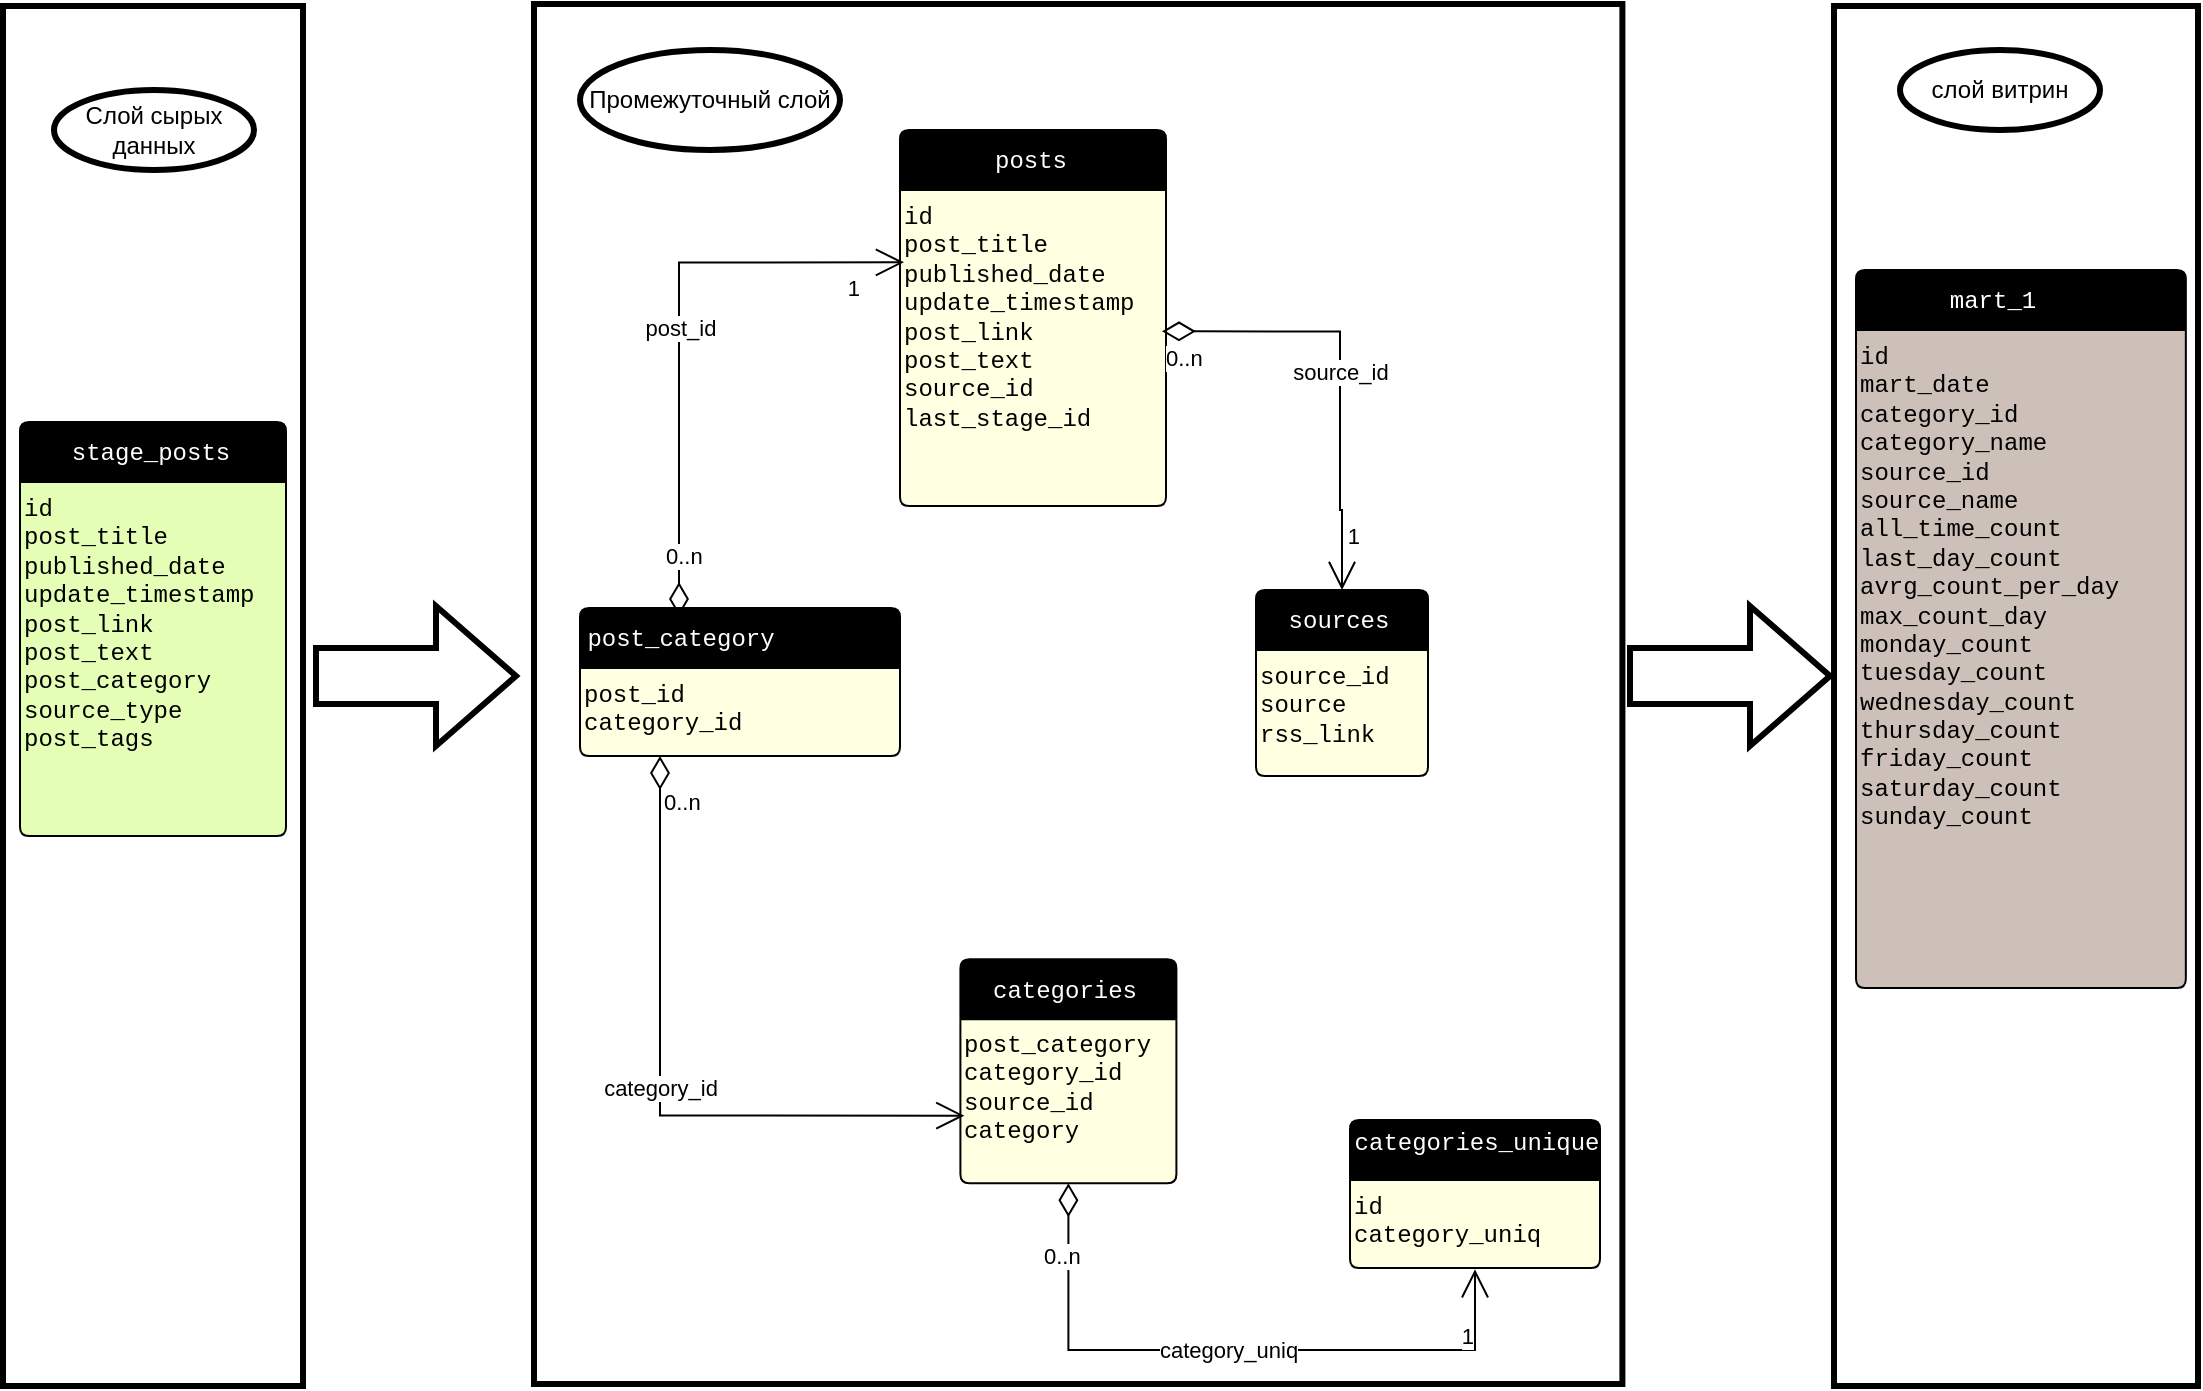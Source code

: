 <mxfile version="20.7.4" type="device"><diagram name="Page 2" id="0"><mxGraphModel dx="1360" dy="837" grid="1" gridSize="10" guides="1" tooltips="1" connect="1" arrows="1" fold="1" page="1" pageScale="1" pageWidth="1100" pageHeight="850" math="0" shadow="0"><root><mxCell id="0"/><mxCell id="1" parent="0"/><UserObject label="" tooltip="Слой DDS" id="LEOHL58knCdDuqSvFnsH-14"><mxCell style="verticalLabelPosition=bottom;verticalAlign=top;html=1;shape=mxgraph.basic.rect;fillColor2=none;strokeWidth=3;size=20;indent=5;perimeterSpacing=2;" vertex="1" parent="1"><mxGeometry x="917" y="158" width="182" height="690" as="geometry"/></mxCell></UserObject><UserObject label="" tooltip="Слой DDS" id="LEOHL58knCdDuqSvFnsH-13"><mxCell style="verticalLabelPosition=bottom;verticalAlign=top;html=1;shape=mxgraph.basic.rect;fillColor2=none;strokeWidth=3;size=20;indent=5;perimeterSpacing=2;" vertex="1" parent="1"><mxGeometry x="1.5" y="158" width="150" height="690" as="geometry"/></mxCell></UserObject><UserObject label="" tooltip="Слой DDS" id="LEOHL58knCdDuqSvFnsH-9"><mxCell style="verticalLabelPosition=bottom;verticalAlign=top;html=1;shape=mxgraph.basic.rect;fillColor2=none;strokeWidth=3;size=20;indent=5;perimeterSpacing=2;" vertex="1" parent="1"><mxGeometry x="267" y="157" width="544.2" height="690" as="geometry"/></mxCell></UserObject><mxCell id="2" style="graphMlID=entity0;gradientDirection=east;shape=swimlane;startSize=30;rounded=1;arcSize=5;collapsible=0;fillColor=undefined;strokeColor=#000000;strokeWidth=1.0;swimlaneFillColor=#FFFFE1" parent="1" vertex="1"><mxGeometry x="480.2" y="634.67" width="108" height="112" as="geometry"/></mxCell><mxCell id="0.0.0" value="post_category&lt;br/&gt;category_id&lt;br/&gt;source_id&lt;br/&gt;category&#9;&#9;&#9;&#9;&#9;&#9;" style="text;html=1;spacing=0;align=left;fontFamily=courier;fontSize=12;fontStyle=0;=center;fontColor=#000000" parent="2" vertex="1"><mxGeometry x="2" y="31.668" width="104" height="62" as="geometry"/></mxCell><mxCell id="0.0.1" value="categories" style="text;html=1;spacing=0;align=center;fontFamily=courier;fontSize=12;fontStyle=0;=center;fontColor=#ffffff" parent="2" vertex="1"><mxGeometry y="4" width="104" height="22" as="geometry"/></mxCell><mxCell id="3" style="graphMlID=entity1;gradientDirection=east;shape=swimlane;startSize=30;rounded=1;arcSize=5;collapsible=0;fillColor=undefined;strokeColor=#000000;strokeWidth=1.0;swimlaneFillColor=#FFFFE1" parent="1" vertex="1"><mxGeometry x="675" y="715" width="125" height="74" as="geometry"/></mxCell><mxCell id="0.1.0" value="id&lt;br/&gt;category_uniq&#9;&#9;&#9;&#9;&#9;&#9;" style="text;html=1;spacing=0;align=left;fontFamily=courier;fontSize=12;fontStyle=0;=center;fontColor=#000000" parent="3" vertex="1"><mxGeometry x="2" y="31.668" width="121" height="43" as="geometry"/></mxCell><mxCell id="0.1.1" value="categories_unique" style="text;html=1;spacing=0;align=center;fontFamily=courier;fontSize=12;fontStyle=0;=center;fontColor=#ffffff" parent="3" vertex="1"><mxGeometry x="2" width="121" height="22" as="geometry"/></mxCell><mxCell id="4" style="graphMlID=entity2;gradientDirection=east;shape=swimlane;startSize=30;rounded=1;arcSize=5;collapsible=0;fillColor=undefined;strokeColor=#000000;strokeWidth=1.0;swimlaneFillColor=#FFFFE1" parent="1" vertex="1"><mxGeometry x="290" y="459" width="160" height="74" as="geometry"/></mxCell><mxCell id="0.2.0" value="post_id&lt;br/&gt;category_id&#9;&#9;&#9;&#9;&#9;&#9;" style="text;html=1;spacing=0;align=left;fontFamily=courier;fontSize=12;fontStyle=0;=center;fontColor=#000000" parent="4" vertex="1"><mxGeometry x="2" y="31.668" width="99" height="5" as="geometry"/></mxCell><mxCell id="0.2.1" value="post_category" style="text;html=1;spacing=0;align=center;fontFamily=courier;fontSize=12;fontStyle=0;=center;fontColor=#ffffff" parent="4" vertex="1"><mxGeometry y="4" width="99" height="22" as="geometry"/></mxCell><mxCell id="5" style="graphMlID=entity3;gradientDirection=east;shape=swimlane;startSize=30;rounded=1;arcSize=5;collapsible=0;fillColor=undefined;strokeColor=#000000;strokeWidth=1.0;swimlaneFillColor=#FFFFE1" parent="1" vertex="1"><mxGeometry x="450" y="220" width="133" height="188" as="geometry"/></mxCell><mxCell id="0.3.0" value="id&lt;br/&gt;post_title&lt;br/&gt;published_date&lt;br/&gt;update_timestamp&lt;br/&gt;post_link&lt;br/&gt;post_text&lt;br/&gt;source_id&lt;br/&gt;last_stage_id&#9;&#9;&#9;&#9;&#9;&#9;" style="text;html=1;spacing=0;align=left;fontFamily=courier;fontSize=12;fontStyle=0;=center;fontColor=#000000" parent="5" vertex="1"><mxGeometry x="2" y="31.668" width="129" height="138" as="geometry"/></mxCell><mxCell id="0.3.1" value="posts" style="text;html=1;spacing=0;align=center;fontFamily=courier;fontSize=12;fontStyle=0;=center;fontColor=#ffffff" parent="5" vertex="1"><mxGeometry y="4" width="129" height="22" as="geometry"/></mxCell><mxCell id="6" style="graphMlID=entity4;gradientDirection=east;shape=swimlane;startSize=30;rounded=1;arcSize=5;collapsible=0;fillColor=undefined;strokeColor=#000000;strokeWidth=1.0;swimlaneFillColor=#FFFFE1" parent="1" vertex="1"><mxGeometry x="628" y="450" width="86" height="93" as="geometry"/></mxCell><mxCell id="0.4.0" value="source_id&lt;br/&gt;source&lt;br/&gt;rss_link&#9;&#9;&#9;&#9;&#9;&#9;" style="text;html=1;spacing=0;align=left;fontFamily=courier;fontSize=12;fontStyle=0;=center;fontColor=#000000" parent="6" vertex="1"><mxGeometry x="2" y="31.668" width="82" height="43" as="geometry"/></mxCell><mxCell id="0.4.1" value="sources" style="text;html=1;spacing=0;align=center;fontFamily=courier;fontSize=12;fontStyle=0;=center;fontColor=#ffffff" parent="6" vertex="1"><mxGeometry y="4" width="82" height="22" as="geometry"/></mxCell><mxCell id="7" style="graphMlID=entity5;gradientDirection=east;shape=swimlane;startSize=30;rounded=1;arcSize=5;collapsible=0;fillColor=undefined;strokeColor=#000000;strokeWidth=1.0;swimlaneFillColor=#CCC0B8" parent="1" vertex="1"><mxGeometry x="928" y="290" width="164.92" height="359" as="geometry"/></mxCell><mxCell id="0.5.0" value="id&lt;br/&gt;mart_date&lt;br/&gt;category_id&lt;br/&gt;category_name&lt;br/&gt;source_id&lt;br/&gt;source_name&lt;br/&gt;all_time_count&lt;br/&gt;last_day_count&lt;br/&gt;avrg_count_per_day&lt;br/&gt;max_count_day&lt;br/&gt;monday_count&lt;br/&gt;tuesday_count&lt;br/&gt;wednesday_count&lt;br/&gt;thursday_count&lt;br/&gt;friday_count&lt;br/&gt;saturday_count&lt;br/&gt;sunday_count&#9;&#9;&#9;&#9;&#9;&#9;" style="text;html=1;spacing=0;align=left;fontFamily=courier;fontSize=12;fontStyle=0;=center;fontColor=#000000" parent="7" vertex="1"><mxGeometry x="2" y="31.668" width="135" height="328" as="geometry"/></mxCell><mxCell id="0.5.1" value="mart_1" style="text;html=1;spacing=0;align=center;fontFamily=courier;fontSize=12;fontStyle=0;=center;fontColor=#ffffff" parent="7" vertex="1"><mxGeometry y="4" width="135" height="22" as="geometry"/></mxCell><mxCell id="8" style="graphMlID=entity6;gradientDirection=east;shape=swimlane;startSize=30;rounded=1;arcSize=5;collapsible=0;fillColor=undefined;strokeColor=#000000;strokeWidth=1.0;swimlaneFillColor=#E4FFB5" parent="1" vertex="1"><mxGeometry x="10" y="366" width="133" height="207" as="geometry"/></mxCell><mxCell id="0.6.0" value="id&lt;br/&gt;post_title&lt;br/&gt;published_date&lt;br/&gt;update_timestamp&lt;br/&gt;post_link&lt;br/&gt;post_text&lt;br/&gt;post_category&lt;br/&gt;source_type&lt;br/&gt;post_tags&#9;&#9;&#9;&#9;&#9;&#9;" style="text;html=1;spacing=0;align=left;fontFamily=courier;fontSize=12;fontStyle=0;=center;fontColor=#000000" parent="8" vertex="1"><mxGeometry x="2" y="31.668" width="129" height="157" as="geometry"/></mxCell><mxCell id="0.6.1" value="stage_posts" style="text;html=1;spacing=0;align=center;fontFamily=courier;fontSize=12;fontStyle=0;=center;fontColor=#ffffff" parent="8" vertex="1"><mxGeometry y="4" width="129" height="22" as="geometry"/></mxCell><mxCell id="qvxcn3pAV9eO28ob73HI-18" value="source_id" style="endArrow=open;html=1;endSize=12;startArrow=diamondThin;startSize=14;startFill=0;edgeStyle=orthogonalEdgeStyle;rounded=0;labelBackgroundColor=default;strokeColor=default;fontFamily=Helvetica;fontSize=11;fontColor=default;shape=connector;exitX=1;exitY=0.5;exitDx=0;exitDy=0;entryX=0.5;entryY=0;entryDx=0;entryDy=0;" parent="1" source="0.3.0" target="6" edge="1"><mxGeometry relative="1" as="geometry"><mxPoint x="690" y="496" as="sourcePoint"/><mxPoint x="850" y="430" as="targetPoint"/><Array as="points"><mxPoint x="670" y="321"/><mxPoint x="670" y="410"/></Array></mxGeometry></mxCell><mxCell id="qvxcn3pAV9eO28ob73HI-19" value="0..n" style="edgeLabel;resizable=0;html=1;align=left;verticalAlign=top;fontFamily=Helvetica;fontSize=11;fontColor=default;" parent="qvxcn3pAV9eO28ob73HI-18" connectable="0" vertex="1"><mxGeometry x="-1" relative="1" as="geometry"/></mxCell><mxCell id="qvxcn3pAV9eO28ob73HI-20" value="1" style="edgeLabel;resizable=0;html=1;align=right;verticalAlign=top;fontFamily=Helvetica;fontSize=11;fontColor=default;" parent="qvxcn3pAV9eO28ob73HI-18" connectable="0" vertex="1"><mxGeometry x="1" relative="1" as="geometry"><mxPoint x="9" y="-40" as="offset"/></mxGeometry></mxCell><mxCell id="qvxcn3pAV9eO28ob73HI-21" value="category_id" style="endArrow=open;html=1;endSize=12;startArrow=diamondThin;startSize=14;startFill=0;edgeStyle=orthogonalEdgeStyle;rounded=0;labelBackgroundColor=default;strokeColor=default;fontFamily=Helvetica;fontSize=11;fontColor=default;shape=connector;exitX=0.25;exitY=1;exitDx=0;exitDy=0;entryX=0;entryY=0.75;entryDx=0;entryDy=0;" parent="1" source="4" target="0.0.0" edge="1"><mxGeometry relative="1" as="geometry"><mxPoint x="356.5" y="740" as="sourcePoint"/><mxPoint x="470" y="822" as="targetPoint"/><Array as="points"><mxPoint x="330" y="713"/></Array></mxGeometry></mxCell><mxCell id="qvxcn3pAV9eO28ob73HI-22" value="0..n" style="edgeLabel;resizable=0;html=1;align=left;verticalAlign=top;fontFamily=Helvetica;fontSize=11;fontColor=default;" parent="qvxcn3pAV9eO28ob73HI-21" connectable="0" vertex="1"><mxGeometry x="-1" relative="1" as="geometry"><mxPoint y="10" as="offset"/></mxGeometry></mxCell><mxCell id="qvxcn3pAV9eO28ob73HI-24" value="category_uniq" style="endArrow=open;html=1;endSize=12;startArrow=diamondThin;startSize=14;startFill=0;edgeStyle=orthogonalEdgeStyle;rounded=0;labelBackgroundColor=default;strokeColor=default;fontFamily=Helvetica;fontSize=11;fontColor=default;shape=connector;exitX=0.5;exitY=1;exitDx=0;exitDy=0;entryX=0.5;entryY=1;entryDx=0;entryDy=0;" parent="1" source="2" target="0.1.0" edge="1"><mxGeometry relative="1" as="geometry"><mxPoint x="536.5" y="860" as="sourcePoint"/><mxPoint x="650" y="942" as="targetPoint"/><Array as="points"><mxPoint x="534" y="830"/><mxPoint x="738" y="830"/></Array></mxGeometry></mxCell><mxCell id="qvxcn3pAV9eO28ob73HI-25" value="0..n" style="edgeLabel;resizable=0;html=1;align=left;verticalAlign=top;fontFamily=Helvetica;fontSize=11;fontColor=default;" parent="qvxcn3pAV9eO28ob73HI-24" connectable="0" vertex="1"><mxGeometry x="-1" relative="1" as="geometry"><mxPoint x="-14" y="23" as="offset"/></mxGeometry></mxCell><mxCell id="qvxcn3pAV9eO28ob73HI-26" value="1" style="edgeLabel;resizable=0;html=1;align=right;verticalAlign=top;fontFamily=Helvetica;fontSize=11;fontColor=default;" parent="qvxcn3pAV9eO28ob73HI-24" connectable="0" vertex="1"><mxGeometry x="1" relative="1" as="geometry"><mxPoint y="20" as="offset"/></mxGeometry></mxCell><mxCell id="qvxcn3pAV9eO28ob73HI-27" value="post_id" style="endArrow=open;html=1;endSize=12;startArrow=diamondThin;startSize=14;startFill=0;edgeStyle=orthogonalEdgeStyle;rounded=0;labelBackgroundColor=default;strokeColor=default;fontFamily=Helvetica;fontSize=11;fontColor=default;shape=connector;entryX=0;entryY=0.25;entryDx=0;entryDy=0;exitX=0.5;exitY=0;exitDx=0;exitDy=0;" parent="1" source="0.2.1" target="0.3.0" edge="1"><mxGeometry relative="1" as="geometry"><mxPoint x="330" y="420" as="sourcePoint"/><mxPoint x="504.5" y="577.67" as="targetPoint"/><Array as="points"><mxPoint x="340" y="286"/></Array></mxGeometry></mxCell><mxCell id="qvxcn3pAV9eO28ob73HI-28" value="0..n" style="edgeLabel;resizable=0;html=1;align=left;verticalAlign=top;fontFamily=Helvetica;fontSize=11;fontColor=default;" parent="qvxcn3pAV9eO28ob73HI-27" connectable="0" vertex="1"><mxGeometry x="-1" relative="1" as="geometry"><mxPoint x="-9" y="-43" as="offset"/></mxGeometry></mxCell><mxCell id="qvxcn3pAV9eO28ob73HI-29" value="1" style="edgeLabel;resizable=0;html=1;align=right;verticalAlign=top;fontFamily=Helvetica;fontSize=11;fontColor=default;" parent="qvxcn3pAV9eO28ob73HI-27" connectable="0" vertex="1"><mxGeometry x="1" relative="1" as="geometry"><mxPoint x="-22" as="offset"/></mxGeometry></mxCell><mxCell id="LEOHL58knCdDuqSvFnsH-11" value="" style="html=1;shadow=0;dashed=0;align=center;verticalAlign=middle;shape=mxgraph.arrows2.arrow;dy=0.6;dx=40;notch=0;strokeWidth=3;" vertex="1" parent="1"><mxGeometry x="158" y="458" width="100" height="70" as="geometry"/></mxCell><mxCell id="LEOHL58knCdDuqSvFnsH-12" value="" style="html=1;shadow=0;dashed=0;align=center;verticalAlign=middle;shape=mxgraph.arrows2.arrow;dy=0.6;dx=40;notch=0;strokeWidth=3;" vertex="1" parent="1"><mxGeometry x="815" y="458" width="100" height="70" as="geometry"/></mxCell><mxCell id="LEOHL58knCdDuqSvFnsH-15" value="Слой сырых данных" style="ellipse;whiteSpace=wrap;html=1;align=center;strokeWidth=3;" vertex="1" parent="1"><mxGeometry x="27" y="200" width="100" height="40" as="geometry"/></mxCell><mxCell id="LEOHL58knCdDuqSvFnsH-16" value="Промежуточный слой" style="ellipse;whiteSpace=wrap;html=1;align=center;strokeWidth=3;" vertex="1" parent="1"><mxGeometry x="290" y="180" width="130" height="50" as="geometry"/></mxCell><mxCell id="LEOHL58knCdDuqSvFnsH-17" value="слой витрин" style="ellipse;whiteSpace=wrap;html=1;align=center;strokeWidth=3;" vertex="1" parent="1"><mxGeometry x="950" y="180" width="100" height="40" as="geometry"/></mxCell></root></mxGraphModel></diagram></mxfile>